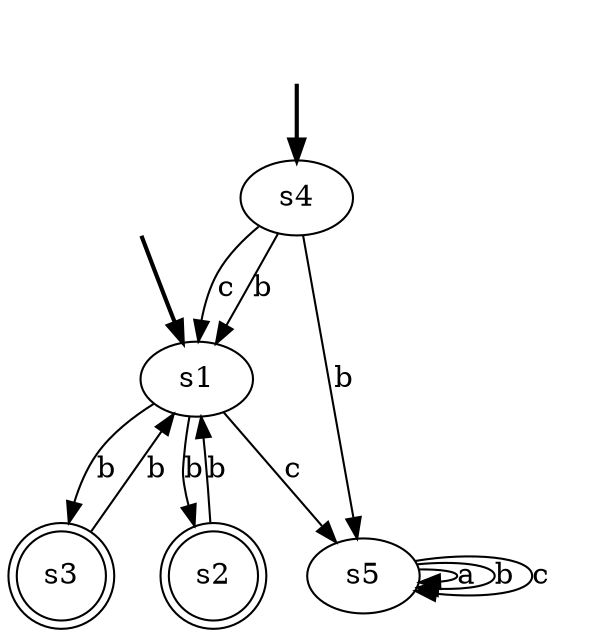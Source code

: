 digraph {
	fake0 [style=invisible]
	fake1 [style=invisible]
	s5
	s4 [root=true]
	s1 [root=true]
	s3 [shape=doublecircle]
	s2 [shape=doublecircle]
	fake1 -> s4 [style=bold]
	fake0 -> s1 [style=bold]
	s3 -> s1 [label=b]
	s4 -> s5 [label=b]
	s4 -> s1 [label=b]
	s4 -> s1 [label=c]
	s1 -> s3 [label=b]
	s1 -> s2 [label=b]
	s1 -> s5 [label=c]
	s2 -> s1 [label=b]
	s5 -> s5 [label=a]
	s5 -> s5 [label=b]
	s5 -> s5 [label=c]
}
